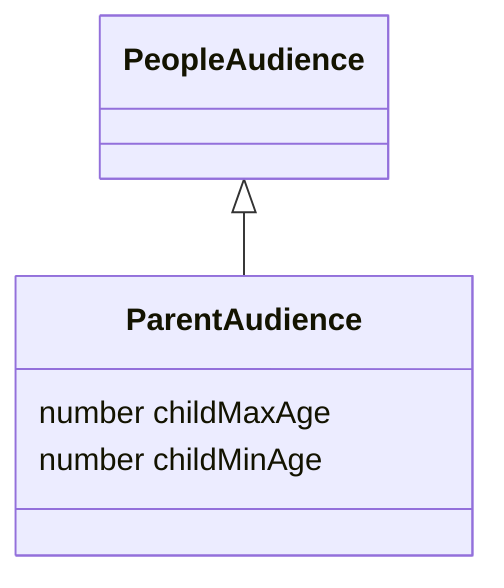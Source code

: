 classDiagram
  

PeopleAudience <|-- ParentAudience
class ParentAudience {

  number childMaxAge
  number childMinAge

}